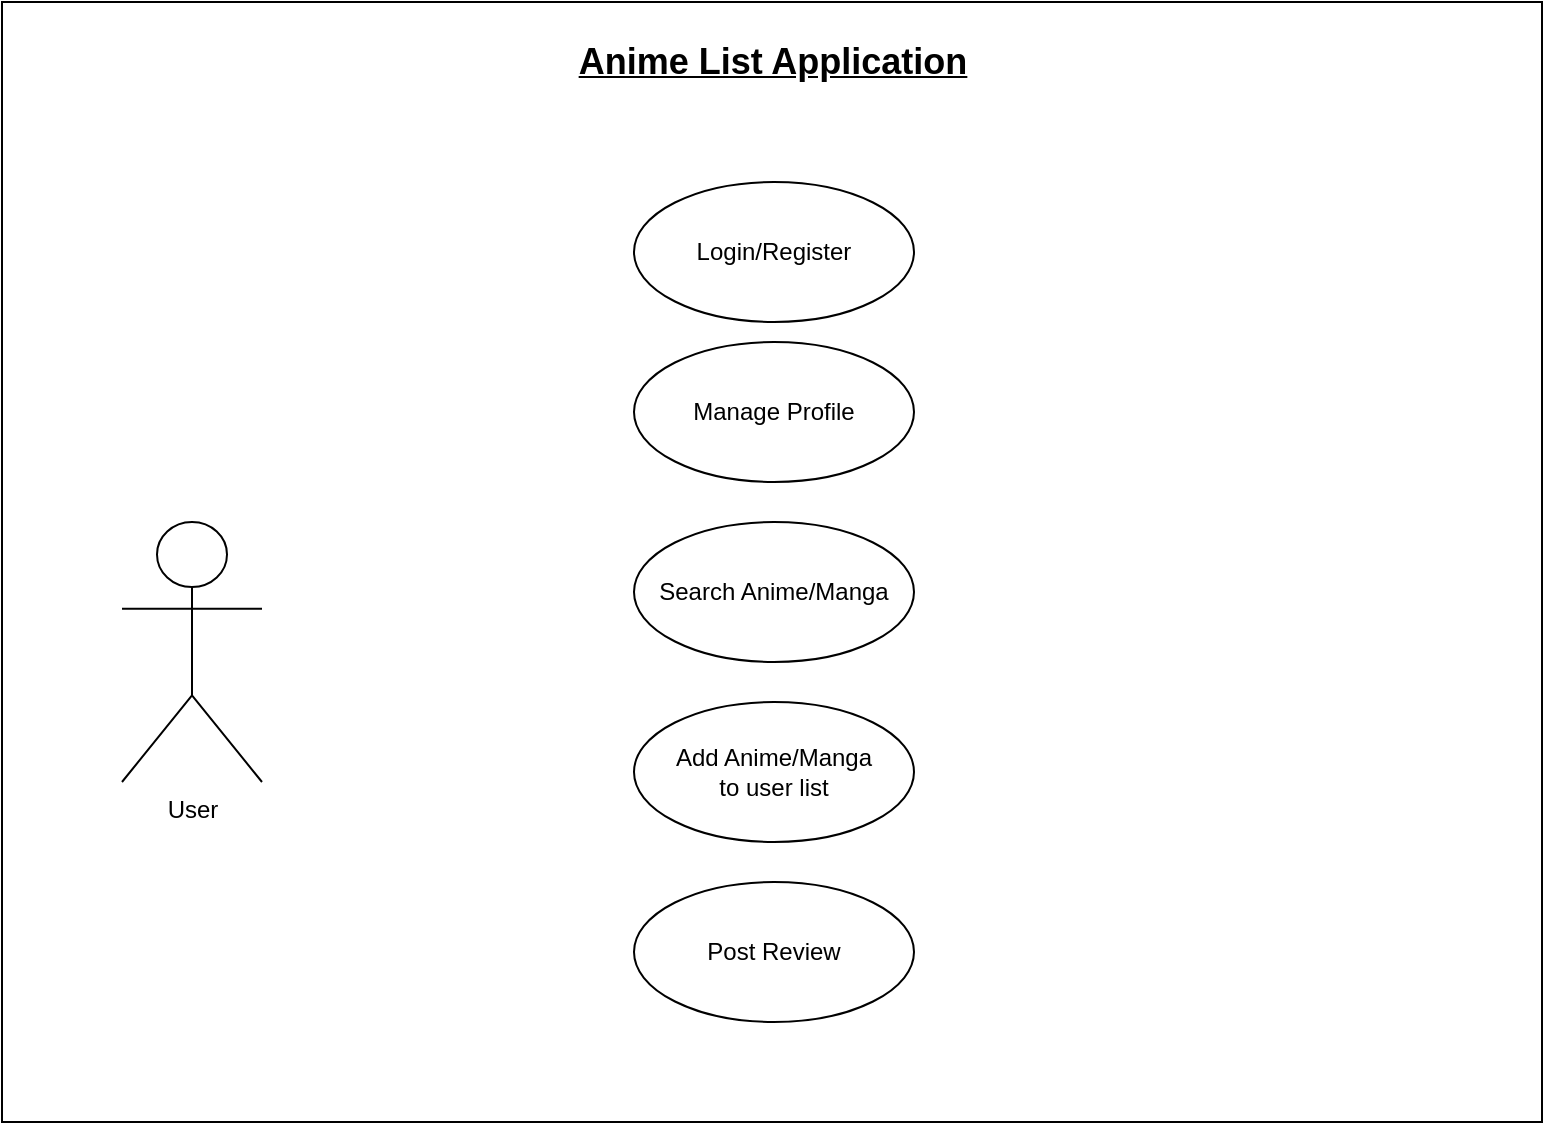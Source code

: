 <mxfile version="12.9.0" type="device"><diagram id="ayfj9R5mJJUaAJNd2w6Z" name="Page-1"><mxGraphModel dx="920" dy="547" grid="1" gridSize="10" guides="1" tooltips="1" connect="1" arrows="1" fold="1" page="1" pageScale="1" pageWidth="850" pageHeight="1100" math="0" shadow="0"><root><mxCell id="0"/><mxCell id="1" parent="0"/><mxCell id="NwWkFxbInSCCaMUZcp8E-1" value="" style="rounded=0;whiteSpace=wrap;html=1;" vertex="1" parent="1"><mxGeometry x="40" y="40" width="770" height="560" as="geometry"/></mxCell><mxCell id="NwWkFxbInSCCaMUZcp8E-2" value="Anime List Application" style="text;html=1;strokeColor=none;fillColor=none;align=center;verticalAlign=middle;whiteSpace=wrap;rounded=0;fontStyle=5;fontSize=18;" vertex="1" parent="1"><mxGeometry x="309" y="60" width="233" height="20" as="geometry"/></mxCell><mxCell id="NwWkFxbInSCCaMUZcp8E-3" value="User" style="shape=umlActor;verticalLabelPosition=bottom;labelBackgroundColor=#ffffff;verticalAlign=top;html=1;" vertex="1" parent="1"><mxGeometry x="100" y="300" width="70" height="130" as="geometry"/></mxCell><mxCell id="NwWkFxbInSCCaMUZcp8E-4" value="Search Anime/Manga" style="ellipse;whiteSpace=wrap;html=1;" vertex="1" parent="1"><mxGeometry x="356" y="300" width="140" height="70" as="geometry"/></mxCell><mxCell id="NwWkFxbInSCCaMUZcp8E-5" value="&lt;div&gt;Add Anime/Manga&lt;/div&gt;&lt;div&gt;to user list&lt;br&gt;&lt;/div&gt;" style="ellipse;whiteSpace=wrap;html=1;" vertex="1" parent="1"><mxGeometry x="356" y="390" width="140" height="70" as="geometry"/></mxCell><mxCell id="NwWkFxbInSCCaMUZcp8E-6" value="Login/Register" style="ellipse;whiteSpace=wrap;html=1;" vertex="1" parent="1"><mxGeometry x="356" y="130" width="140" height="70" as="geometry"/></mxCell><mxCell id="NwWkFxbInSCCaMUZcp8E-7" value="Manage Profile" style="ellipse;whiteSpace=wrap;html=1;" vertex="1" parent="1"><mxGeometry x="356" y="210" width="140" height="70" as="geometry"/></mxCell><mxCell id="NwWkFxbInSCCaMUZcp8E-8" value="Post Review" style="ellipse;whiteSpace=wrap;html=1;" vertex="1" parent="1"><mxGeometry x="356" y="480" width="140" height="70" as="geometry"/></mxCell></root></mxGraphModel></diagram></mxfile>